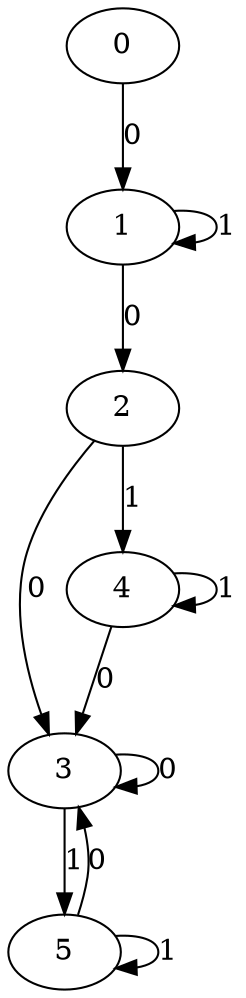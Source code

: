 digraph G {
0;
1;
2;
3;
4;
5;
0->1  [label=0, weight=0];
1->2  [label=0, weight=0];
1->1  [label=1, weight=1];
2->3  [label=0, weight=0];
2->4  [label=1, weight=1];
3->3  [label=0, weight=0];
3->5  [label=1, weight=1];
4->3  [label=0, weight=0];
4->4  [label=1, weight=1];
5->3  [label=0, weight=0];
5->5  [label=1, weight=1];
}
